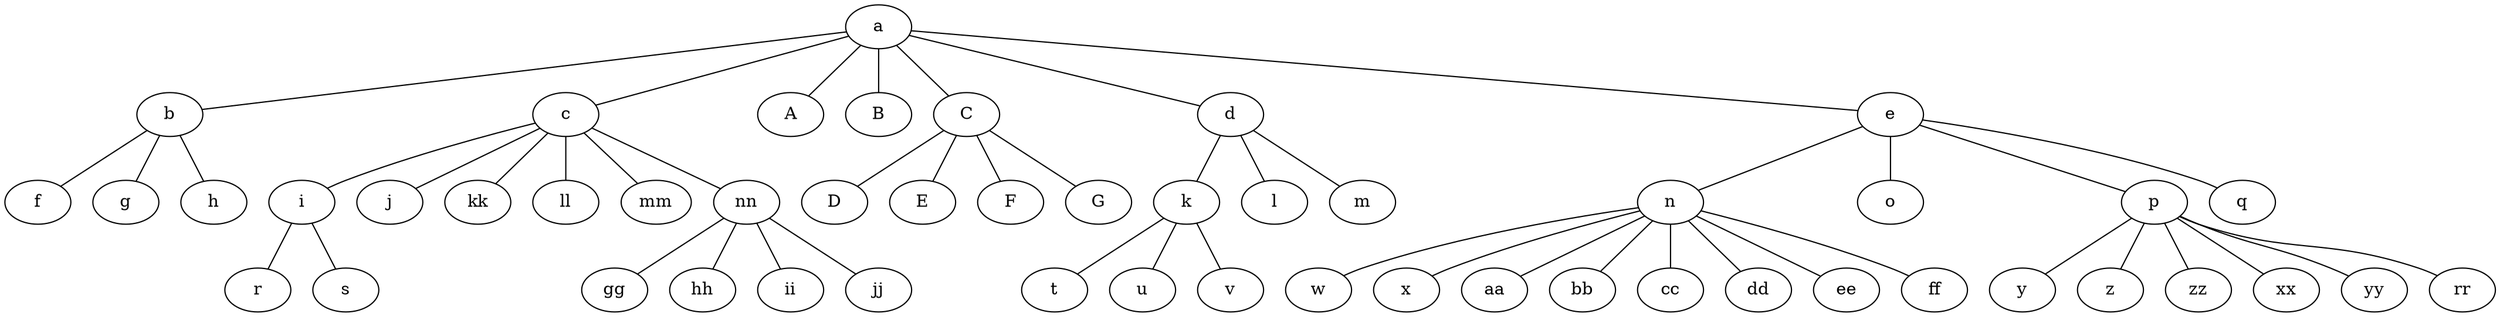 graph {
a -- { b c A B C d e };
C -- { D E F G };
b -- { f g h };
c -- { i j kk ll mm nn };
nn -- { gg hh ii jj };
d -- { k l m };
e -- { n o p q };
i -- { r s };
k -- { t u v };
n -- { w x aa bb cc dd ee ff };
p -- { y z zz xx yy rr };
}